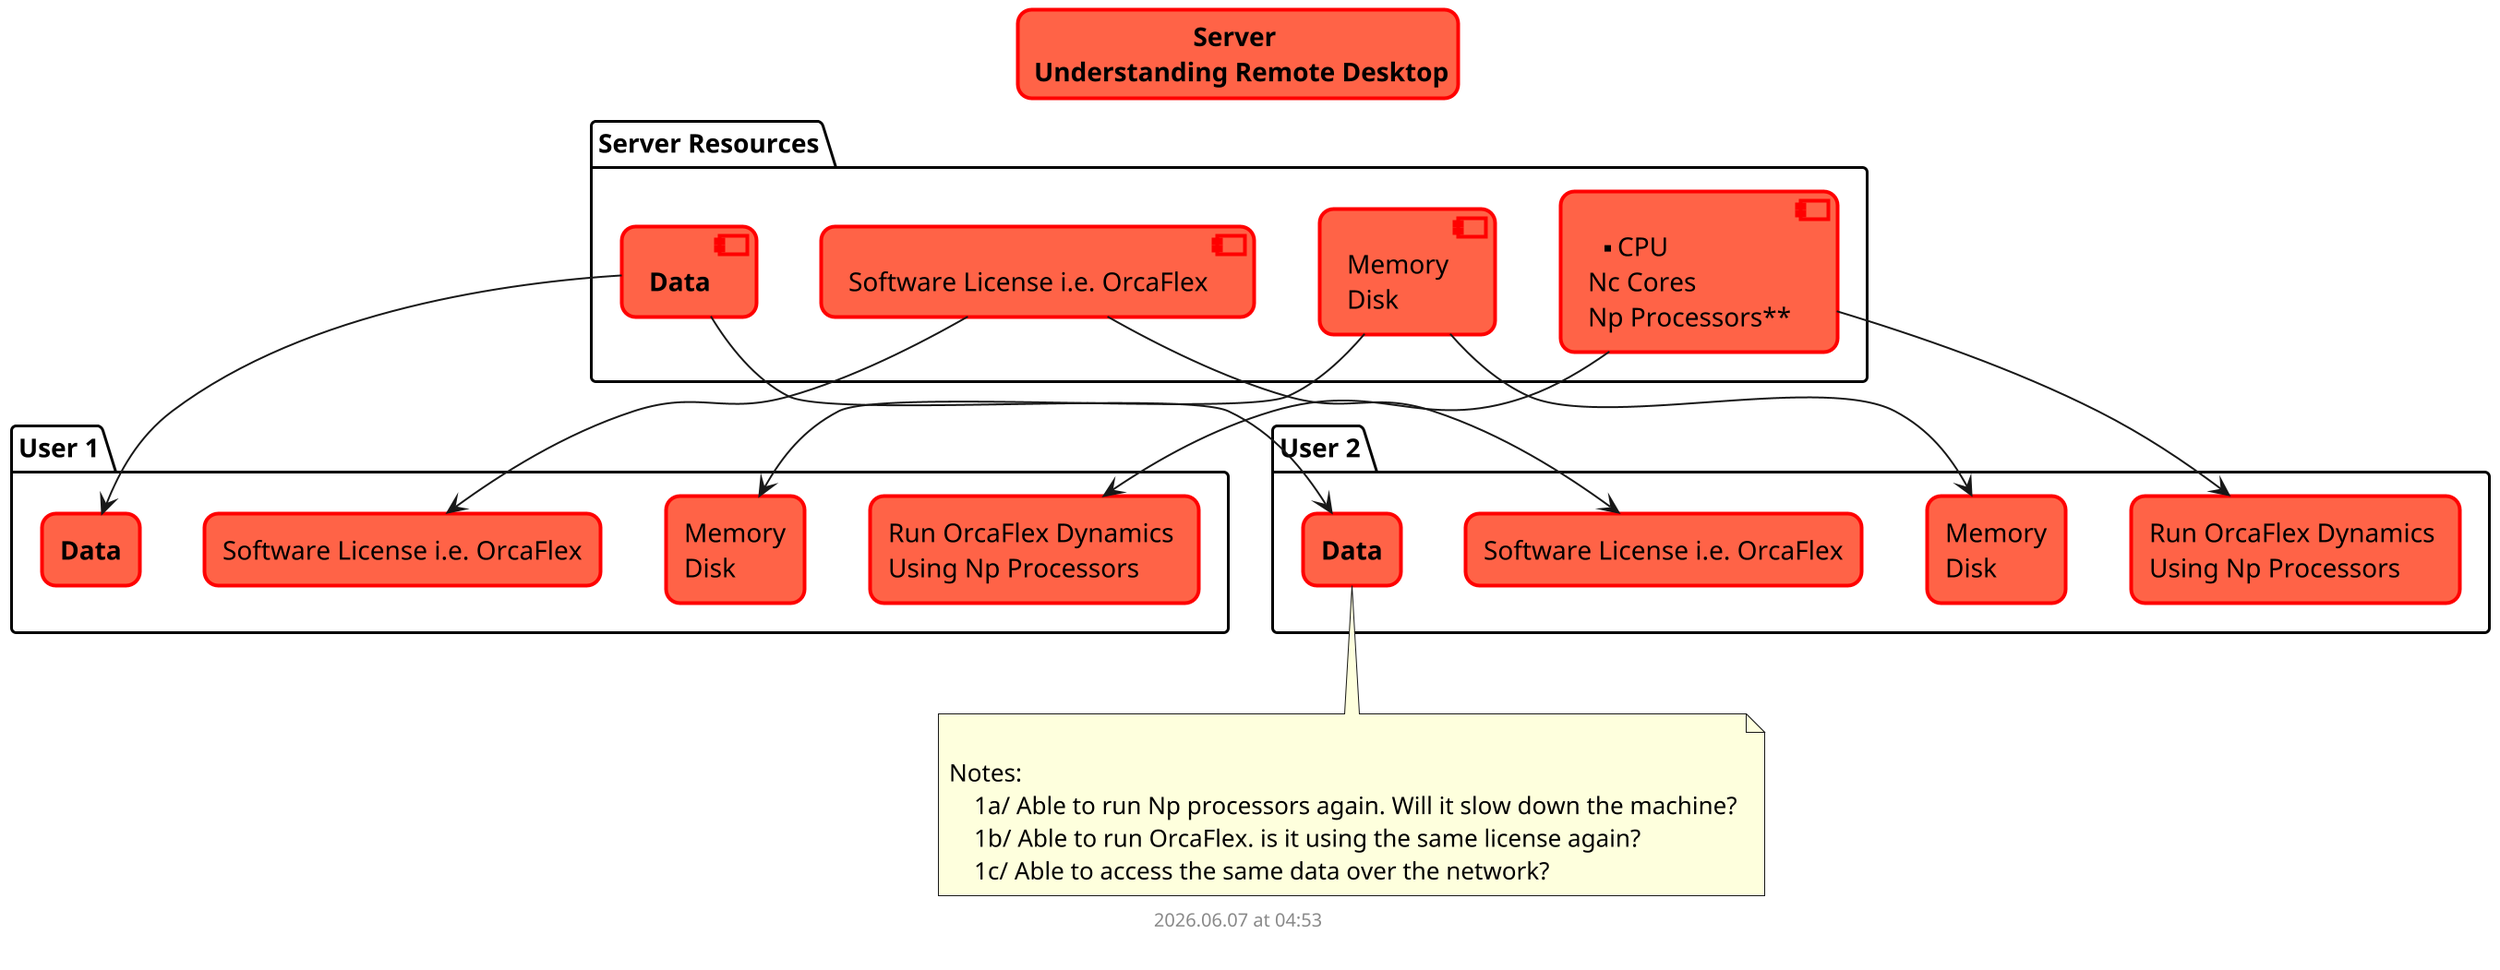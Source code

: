 @startuml server_remote_desktop

scale 2
skinparam titleBorderRoundCorner 15
skinparam titleBorderThickness 2
skinparam titleBorderColor red
skinparam titleBackgroundColor Tomato


title Server \n Understanding Remote Desktop

package "Server Resources" {
    component "**CPU \nNc Cores \nNp Processors**" as CPU
    component "Memory\nDisk" as Memory
    component "Software License i.e. OrcaFlex" as Software
    component "**Data**" as Data
}

package "User 1" as user1 {
    agent "Run OrcaFlex Dynamics \nUsing Np Processors" as CPU_user1
    agent "Memory\nDisk" as Memory_user1
    agent "Software License i.e. OrcaFlex" as Software_user1
    agent "**Data**" as Data_user1
}

CPU --> CPU_user1
Memory --> Memory_user1
Software --> Software_user1
Data --> Data_user1

package "User 2" as user2 {
    agent "Run OrcaFlex Dynamics \nUsing Np Processors" as CPU_user2
    agent "Memory\nDisk" as Memory_user2
    agent "Software License i.e. OrcaFlex" as Software_user2
    agent "**Data**" as Data_user2
}

CPU --> CPU_user2
Memory --> Memory_user2
Software --> Software_user2
Data --> Data_user2

note bottom

    Notes:
        1a/ Able to run Np processors again. Will it slow down the machine?
        1b/ Able to run OrcaFlex. is it using the same license again?
        1c/ Able to access the same data over the network?
end note

footer
%date("yyyy.MM.dd' at 'HH:mm")
%filename()
end footer

@enduml